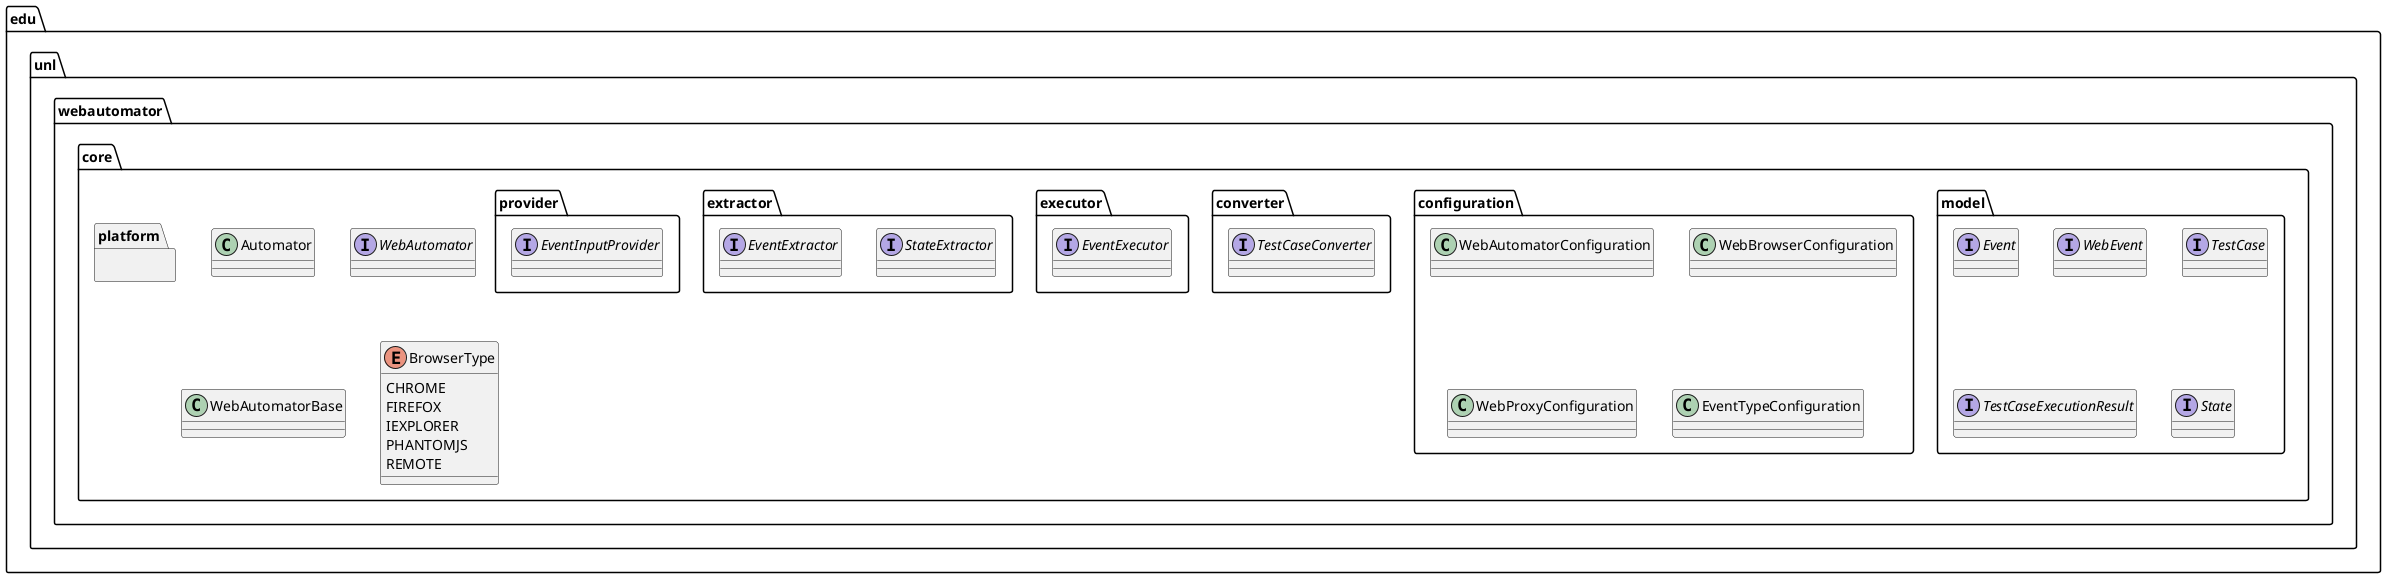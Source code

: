 @startuml
package edu.unl.webautomator.core {
    'package edu.unl.webautomator.core.internal {}

    package edu.unl.webautomator.core.model {
     'package edu.unl.webautomator.core.model.internal {}

    }
    package edu.unl.webautomator.core.configuration {
        'package edu.unl.webautomator.core.configuration.internal{}
    }
    package edu.unl.webautomator.core.platform {
        'package edu.unl.webautomator.core.platform.internal{}
    }
    package edu.unl.webautomator.core.converter{
        'package edu.unl.webautomator.core.converter.internal{}
    }
    package edu.unl.webautomator.core.executor{
        'package edu.unl.webautomator.core.executor.internal{}
    }
    package edu.unl.webautomator.core.extractor{
        'package edu.unl.webautomator.core.extractor.internal{}
    }
    package edu.unl.webautomator.core.provider{
        'package edu.unl.webautomator.core.provider.internal{}
    }
}




interface edu.unl.webautomator.core.model.Event
interface edu.unl.webautomator.core.model.WebEvent
interface edu.unl.webautomator.core.model.TestCase
interface edu.unl.webautomator.core.model.TestCaseExecutionResult
interface edu.unl.webautomator.core.model.State

class edu.unl.webautomator.core.configuration.WebAutomatorConfiguration
class edu.unl.webautomator.core.configuration.WebBrowserConfiguration
class edu.unl.webautomator.core.configuration.WebProxyConfiguration
class edu.unl.webautomator.core.configuration.EventTypeConfiguration

class edu.unl.webautomator.core.Automator
interface edu.unl.webautomator.core.WebAutomator
class edu.unl.webautomator.core.WebAutomatorBase
enum edu.unl.webautomator.core.BrowserType
interface edu.unl.webautomator.core.converter.TestCaseConverter
interface edu.unl.webautomator.core.executor.EventExecutor
interface edu.unl.webautomator.core.extractor.StateExtractor
interface edu.unl.webautomator.core.extractor.EventExtractor
interface edu.unl.webautomator.core.provider.EventInputProvider






enum edu.unl.webautomator.core.BrowserType{
    CHROME
    FIREFOX
    IEXPLORER
    PHANTOMJS
    REMOTE
}


@enduml

/*
abstract class AbstractList
abstract AbstractCollection
interface List
interface Collection

List <|-- AbstractList
Collection <|-- AbstractCollection

Collection <|- List
AbstractList <|-- ArrayList

class ArrayList {
+ Object[] elementData
- size()
}

enum TimeUnit {
  DAYS
  HOURS
  MINUTES
}
*/
